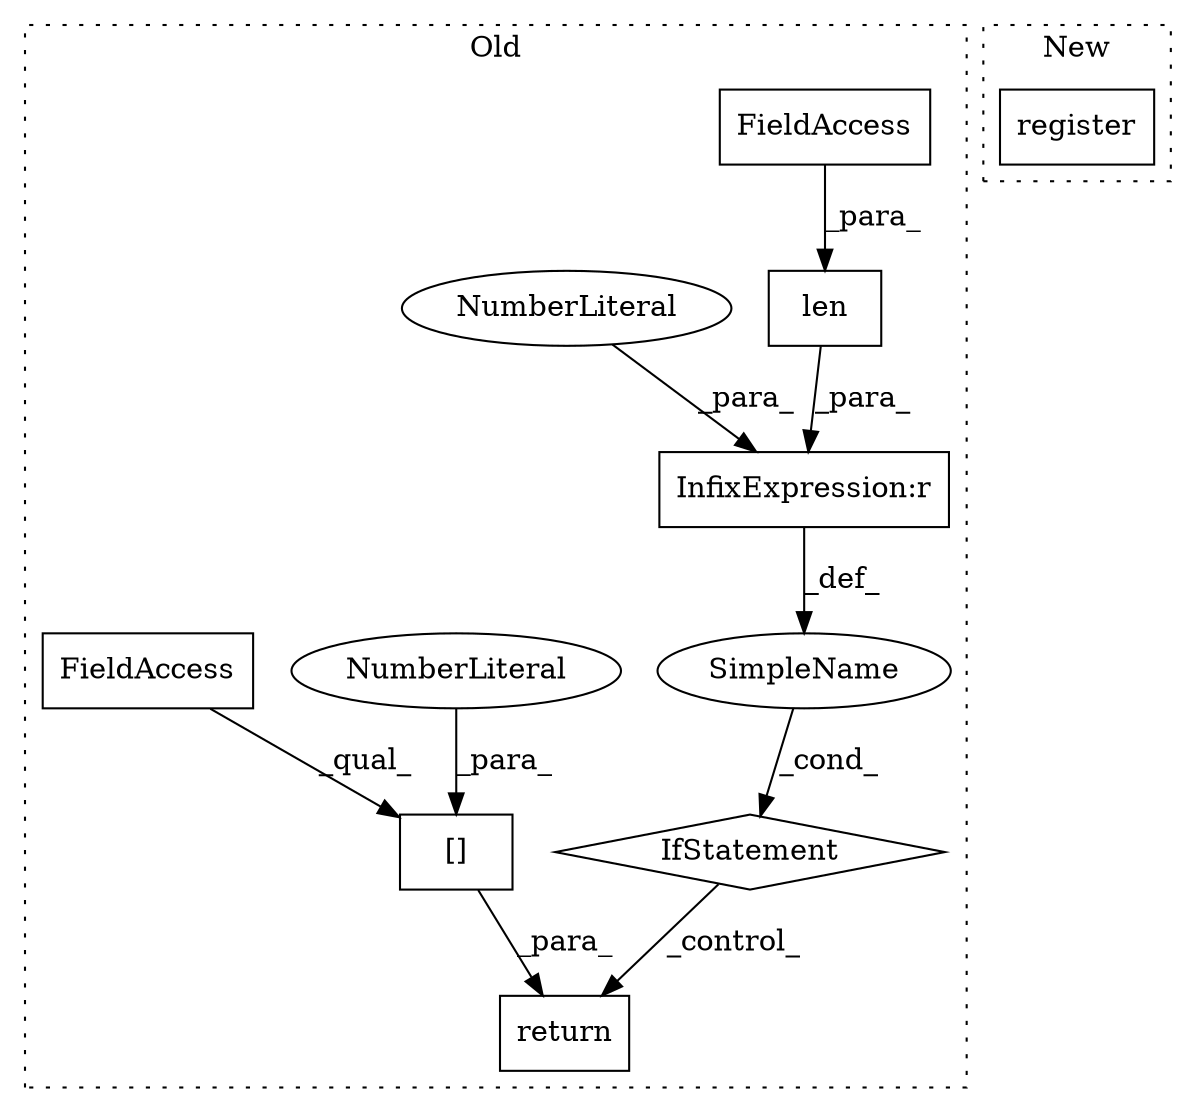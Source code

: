 digraph G {
subgraph cluster0 {
1 [label="len" a="32" s="378,401" l="4,1" shape="box"];
3 [label="FieldAccess" a="22" s="382" l="19" shape="box"];
4 [label="InfixExpression:r" a="27" s="402" l="4" shape="box"];
5 [label="NumberLiteral" a="34" s="406" l="1" shape="ellipse"];
6 [label="IfStatement" a="25" s="374,407" l="4,2" shape="diamond"];
7 [label="SimpleName" a="42" s="" l="" shape="ellipse"];
8 [label="return" a="41" s="417" l="7" shape="box"];
9 [label="[]" a="2" s="424,445" l="20,1" shape="box"];
10 [label="NumberLiteral" a="34" s="444" l="1" shape="ellipse"];
11 [label="FieldAccess" a="22" s="424" l="19" shape="box"];
label = "Old";
style="dotted";
}
subgraph cluster1 {
2 [label="register" a="32" s="272,300" l="9,1" shape="box"];
label = "New";
style="dotted";
}
1 -> 4 [label="_para_"];
3 -> 1 [label="_para_"];
4 -> 7 [label="_def_"];
5 -> 4 [label="_para_"];
6 -> 8 [label="_control_"];
7 -> 6 [label="_cond_"];
9 -> 8 [label="_para_"];
10 -> 9 [label="_para_"];
11 -> 9 [label="_qual_"];
}